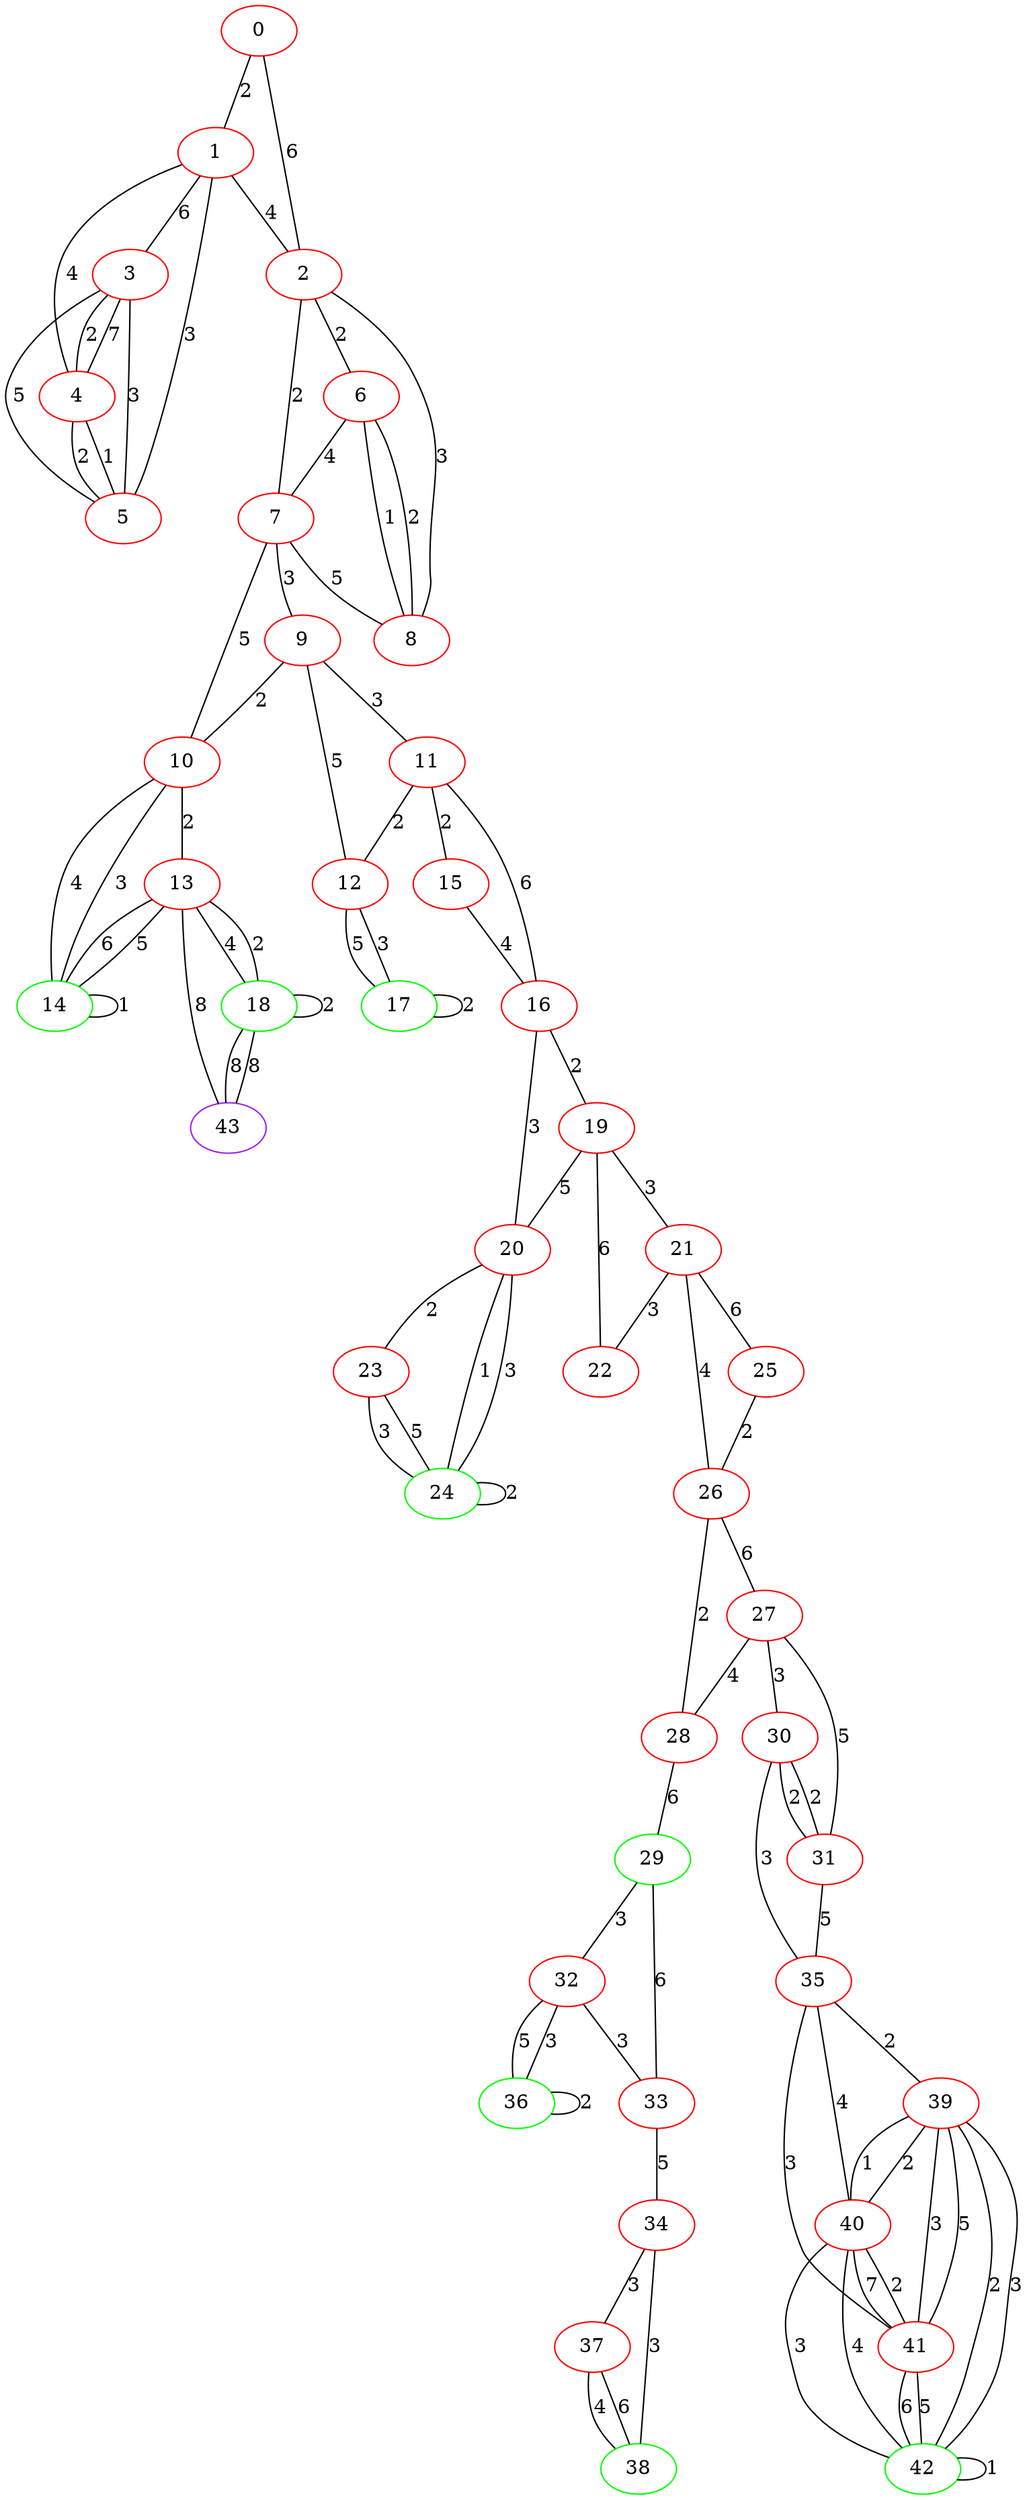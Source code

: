 graph "" {
0 [color=red, weight=1];
1 [color=red, weight=1];
2 [color=red, weight=1];
3 [color=red, weight=1];
4 [color=red, weight=1];
5 [color=red, weight=1];
6 [color=red, weight=1];
7 [color=red, weight=1];
8 [color=red, weight=1];
9 [color=red, weight=1];
10 [color=red, weight=1];
11 [color=red, weight=1];
12 [color=red, weight=1];
13 [color=red, weight=1];
14 [color=green, weight=2];
15 [color=red, weight=1];
16 [color=red, weight=1];
17 [color=green, weight=2];
18 [color=green, weight=2];
19 [color=red, weight=1];
20 [color=red, weight=1];
21 [color=red, weight=1];
22 [color=red, weight=1];
23 [color=red, weight=1];
24 [color=green, weight=2];
25 [color=red, weight=1];
26 [color=red, weight=1];
27 [color=red, weight=1];
28 [color=red, weight=1];
29 [color=green, weight=2];
30 [color=red, weight=1];
31 [color=red, weight=1];
32 [color=red, weight=1];
33 [color=red, weight=1];
34 [color=red, weight=1];
35 [color=red, weight=1];
36 [color=green, weight=2];
37 [color=red, weight=1];
38 [color=green, weight=2];
39 [color=red, weight=1];
40 [color=red, weight=1];
41 [color=red, weight=1];
42 [color=green, weight=2];
43 [color=purple, weight=4];
0 -- 1  [key=0, label=2];
0 -- 2  [key=0, label=6];
1 -- 2  [key=0, label=4];
1 -- 3  [key=0, label=6];
1 -- 4  [key=0, label=4];
1 -- 5  [key=0, label=3];
2 -- 8  [key=0, label=3];
2 -- 6  [key=0, label=2];
2 -- 7  [key=0, label=2];
3 -- 4  [key=0, label=2];
3 -- 4  [key=1, label=7];
3 -- 5  [key=0, label=3];
3 -- 5  [key=1, label=5];
4 -- 5  [key=0, label=1];
4 -- 5  [key=1, label=2];
6 -- 8  [key=0, label=1];
6 -- 8  [key=1, label=2];
6 -- 7  [key=0, label=4];
7 -- 8  [key=0, label=5];
7 -- 9  [key=0, label=3];
7 -- 10  [key=0, label=5];
9 -- 10  [key=0, label=2];
9 -- 11  [key=0, label=3];
9 -- 12  [key=0, label=5];
10 -- 13  [key=0, label=2];
10 -- 14  [key=0, label=3];
10 -- 14  [key=1, label=4];
11 -- 16  [key=0, label=6];
11 -- 12  [key=0, label=2];
11 -- 15  [key=0, label=2];
12 -- 17  [key=0, label=3];
12 -- 17  [key=1, label=5];
13 -- 18  [key=0, label=4];
13 -- 18  [key=1, label=2];
13 -- 43  [key=0, label=8];
13 -- 14  [key=0, label=5];
13 -- 14  [key=1, label=6];
14 -- 14  [key=0, label=1];
15 -- 16  [key=0, label=4];
16 -- 19  [key=0, label=2];
16 -- 20  [key=0, label=3];
17 -- 17  [key=0, label=2];
18 -- 18  [key=0, label=2];
18 -- 43  [key=0, label=8];
18 -- 43  [key=1, label=8];
19 -- 20  [key=0, label=5];
19 -- 21  [key=0, label=3];
19 -- 22  [key=0, label=6];
20 -- 24  [key=0, label=1];
20 -- 24  [key=1, label=3];
20 -- 23  [key=0, label=2];
21 -- 25  [key=0, label=6];
21 -- 26  [key=0, label=4];
21 -- 22  [key=0, label=3];
23 -- 24  [key=0, label=3];
23 -- 24  [key=1, label=5];
24 -- 24  [key=0, label=2];
25 -- 26  [key=0, label=2];
26 -- 27  [key=0, label=6];
26 -- 28  [key=0, label=2];
27 -- 28  [key=0, label=4];
27 -- 30  [key=0, label=3];
27 -- 31  [key=0, label=5];
28 -- 29  [key=0, label=6];
29 -- 32  [key=0, label=3];
29 -- 33  [key=0, label=6];
30 -- 35  [key=0, label=3];
30 -- 31  [key=0, label=2];
30 -- 31  [key=1, label=2];
31 -- 35  [key=0, label=5];
32 -- 33  [key=0, label=3];
32 -- 36  [key=0, label=3];
32 -- 36  [key=1, label=5];
33 -- 34  [key=0, label=5];
34 -- 37  [key=0, label=3];
34 -- 38  [key=0, label=3];
35 -- 40  [key=0, label=4];
35 -- 41  [key=0, label=3];
35 -- 39  [key=0, label=2];
36 -- 36  [key=0, label=2];
37 -- 38  [key=0, label=4];
37 -- 38  [key=1, label=6];
39 -- 40  [key=0, label=1];
39 -- 40  [key=1, label=2];
39 -- 41  [key=0, label=3];
39 -- 41  [key=1, label=5];
39 -- 42  [key=0, label=2];
39 -- 42  [key=1, label=3];
40 -- 41  [key=0, label=2];
40 -- 41  [key=1, label=7];
40 -- 42  [key=0, label=3];
40 -- 42  [key=1, label=4];
41 -- 42  [key=0, label=5];
41 -- 42  [key=1, label=6];
42 -- 42  [key=0, label=1];
}
